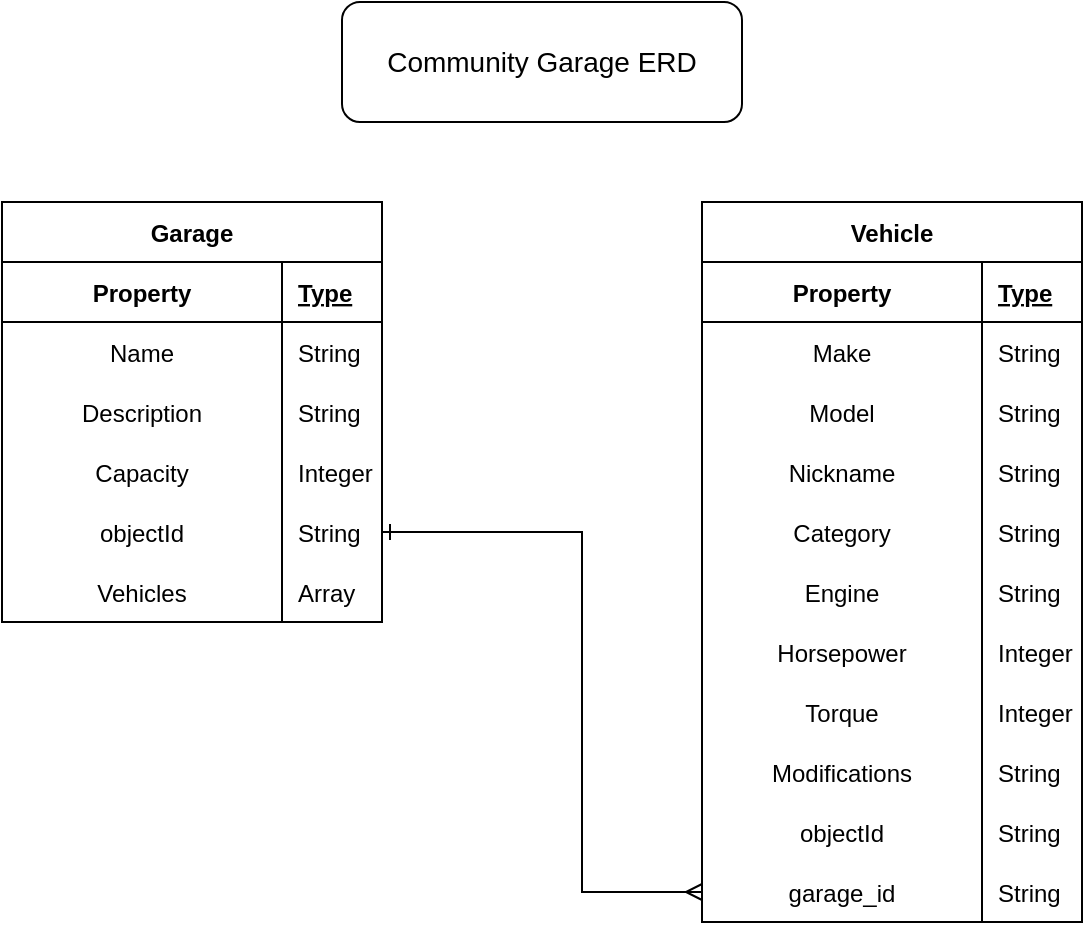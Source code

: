 <mxfile version="20.4.2" type="github">
  <diagram id="mfgf_DxSWvPRphigtXnv" name="Page-1">
    <mxGraphModel dx="946" dy="588" grid="1" gridSize="10" guides="1" tooltips="1" connect="1" arrows="1" fold="1" page="1" pageScale="1" pageWidth="850" pageHeight="1100" math="0" shadow="0">
      <root>
        <mxCell id="0" />
        <mxCell id="1" parent="0" />
        <mxCell id="8G7je8lipAlwb6NqFDqW-27" value="" style="edgeStyle=orthogonalEdgeStyle;rounded=0;orthogonalLoop=1;jettySize=auto;html=1;startArrow=ERone;startFill=0;endArrow=ERmany;endFill=0;exitX=1;exitY=0.5;exitDx=0;exitDy=0;entryX=0;entryY=0.5;entryDx=0;entryDy=0;" parent="1" source="8G7je8lipAlwb6NqFDqW-34" target="8G7je8lipAlwb6NqFDqW-37" edge="1">
          <mxGeometry relative="1" as="geometry">
            <Array as="points">
              <mxPoint x="420" y="285" />
              <mxPoint x="420" y="465" />
            </Array>
          </mxGeometry>
        </mxCell>
        <mxCell id="8G7je8lipAlwb6NqFDqW-1" value="Garage" style="shape=table;startSize=30;container=1;collapsible=1;childLayout=tableLayout;fixedRows=1;rowLines=0;fontStyle=1;align=center;resizeLast=1;" parent="1" vertex="1">
          <mxGeometry x="130" y="120" width="190" height="210" as="geometry">
            <mxRectangle x="160" y="120" width="80" height="30" as="alternateBounds" />
          </mxGeometry>
        </mxCell>
        <mxCell id="8G7je8lipAlwb6NqFDqW-2" value="" style="shape=tableRow;horizontal=0;startSize=0;swimlaneHead=0;swimlaneBody=0;fillColor=none;collapsible=0;dropTarget=0;points=[[0,0.5],[1,0.5]];portConstraint=eastwest;top=0;left=0;right=0;bottom=1;" parent="8G7je8lipAlwb6NqFDqW-1" vertex="1">
          <mxGeometry y="30" width="190" height="30" as="geometry" />
        </mxCell>
        <mxCell id="8G7je8lipAlwb6NqFDqW-3" value="Property" style="shape=partialRectangle;connectable=0;fillColor=none;top=0;left=0;bottom=0;right=0;fontStyle=1;overflow=hidden;" parent="8G7je8lipAlwb6NqFDqW-2" vertex="1">
          <mxGeometry width="140" height="30" as="geometry">
            <mxRectangle width="140" height="30" as="alternateBounds" />
          </mxGeometry>
        </mxCell>
        <mxCell id="8G7je8lipAlwb6NqFDqW-4" value="Type" style="shape=partialRectangle;connectable=0;fillColor=none;top=0;left=0;bottom=0;right=0;align=left;spacingLeft=6;fontStyle=5;overflow=hidden;" parent="8G7je8lipAlwb6NqFDqW-2" vertex="1">
          <mxGeometry x="140" width="50" height="30" as="geometry">
            <mxRectangle width="50" height="30" as="alternateBounds" />
          </mxGeometry>
        </mxCell>
        <mxCell id="8G7je8lipAlwb6NqFDqW-5" value="" style="shape=tableRow;horizontal=0;startSize=0;swimlaneHead=0;swimlaneBody=0;fillColor=none;collapsible=0;dropTarget=0;points=[[0,0.5],[1,0.5]];portConstraint=eastwest;top=0;left=0;right=0;bottom=0;" parent="8G7je8lipAlwb6NqFDqW-1" vertex="1">
          <mxGeometry y="60" width="190" height="30" as="geometry" />
        </mxCell>
        <mxCell id="8G7je8lipAlwb6NqFDqW-6" value="Name" style="shape=partialRectangle;connectable=0;fillColor=none;top=0;left=0;bottom=0;right=0;editable=1;overflow=hidden;" parent="8G7je8lipAlwb6NqFDqW-5" vertex="1">
          <mxGeometry width="140" height="30" as="geometry">
            <mxRectangle width="140" height="30" as="alternateBounds" />
          </mxGeometry>
        </mxCell>
        <mxCell id="8G7je8lipAlwb6NqFDqW-7" value="String" style="shape=partialRectangle;connectable=0;fillColor=none;top=0;left=0;bottom=0;right=0;align=left;spacingLeft=6;overflow=hidden;" parent="8G7je8lipAlwb6NqFDqW-5" vertex="1">
          <mxGeometry x="140" width="50" height="30" as="geometry">
            <mxRectangle width="50" height="30" as="alternateBounds" />
          </mxGeometry>
        </mxCell>
        <mxCell id="8G7je8lipAlwb6NqFDqW-8" value="" style="shape=tableRow;horizontal=0;startSize=0;swimlaneHead=0;swimlaneBody=0;fillColor=none;collapsible=0;dropTarget=0;points=[[0,0.5],[1,0.5]];portConstraint=eastwest;top=0;left=0;right=0;bottom=0;" parent="8G7je8lipAlwb6NqFDqW-1" vertex="1">
          <mxGeometry y="90" width="190" height="30" as="geometry" />
        </mxCell>
        <mxCell id="8G7je8lipAlwb6NqFDqW-9" value="Description" style="shape=partialRectangle;connectable=0;fillColor=none;top=0;left=0;bottom=0;right=0;editable=1;overflow=hidden;" parent="8G7je8lipAlwb6NqFDqW-8" vertex="1">
          <mxGeometry width="140" height="30" as="geometry">
            <mxRectangle width="140" height="30" as="alternateBounds" />
          </mxGeometry>
        </mxCell>
        <mxCell id="8G7je8lipAlwb6NqFDqW-10" value="String" style="shape=partialRectangle;connectable=0;fillColor=none;top=0;left=0;bottom=0;right=0;align=left;spacingLeft=6;overflow=hidden;" parent="8G7je8lipAlwb6NqFDqW-8" vertex="1">
          <mxGeometry x="140" width="50" height="30" as="geometry">
            <mxRectangle width="50" height="30" as="alternateBounds" />
          </mxGeometry>
        </mxCell>
        <mxCell id="8G7je8lipAlwb6NqFDqW-11" value="" style="shape=tableRow;horizontal=0;startSize=0;swimlaneHead=0;swimlaneBody=0;fillColor=none;collapsible=0;dropTarget=0;points=[[0,0.5],[1,0.5]];portConstraint=eastwest;top=0;left=0;right=0;bottom=0;" parent="8G7je8lipAlwb6NqFDqW-1" vertex="1">
          <mxGeometry y="120" width="190" height="30" as="geometry" />
        </mxCell>
        <mxCell id="8G7je8lipAlwb6NqFDqW-12" value="Capacity" style="shape=partialRectangle;connectable=0;fillColor=none;top=0;left=0;bottom=0;right=0;editable=1;overflow=hidden;" parent="8G7je8lipAlwb6NqFDqW-11" vertex="1">
          <mxGeometry width="140" height="30" as="geometry">
            <mxRectangle width="140" height="30" as="alternateBounds" />
          </mxGeometry>
        </mxCell>
        <mxCell id="8G7je8lipAlwb6NqFDqW-13" value="Integer" style="shape=partialRectangle;connectable=0;fillColor=none;top=0;left=0;bottom=0;right=0;align=left;spacingLeft=6;overflow=hidden;" parent="8G7je8lipAlwb6NqFDqW-11" vertex="1">
          <mxGeometry x="140" width="50" height="30" as="geometry">
            <mxRectangle width="50" height="30" as="alternateBounds" />
          </mxGeometry>
        </mxCell>
        <mxCell id="8G7je8lipAlwb6NqFDqW-34" style="shape=tableRow;horizontal=0;startSize=0;swimlaneHead=0;swimlaneBody=0;fillColor=none;collapsible=0;dropTarget=0;points=[[0,0.5],[1,0.5]];portConstraint=eastwest;top=0;left=0;right=0;bottom=0;" parent="8G7je8lipAlwb6NqFDqW-1" vertex="1">
          <mxGeometry y="150" width="190" height="30" as="geometry" />
        </mxCell>
        <mxCell id="8G7je8lipAlwb6NqFDqW-35" value="objectId" style="shape=partialRectangle;connectable=0;fillColor=none;top=0;left=0;bottom=0;right=0;editable=1;overflow=hidden;" parent="8G7je8lipAlwb6NqFDqW-34" vertex="1">
          <mxGeometry width="140" height="30" as="geometry">
            <mxRectangle width="140" height="30" as="alternateBounds" />
          </mxGeometry>
        </mxCell>
        <mxCell id="8G7je8lipAlwb6NqFDqW-36" value="String" style="shape=partialRectangle;connectable=0;fillColor=none;top=0;left=0;bottom=0;right=0;align=left;spacingLeft=6;overflow=hidden;" parent="8G7je8lipAlwb6NqFDqW-34" vertex="1">
          <mxGeometry x="140" width="50" height="30" as="geometry">
            <mxRectangle width="50" height="30" as="alternateBounds" />
          </mxGeometry>
        </mxCell>
        <mxCell id="OGnzqwqpYi_XJ-3Nk9AH-11" style="shape=tableRow;horizontal=0;startSize=0;swimlaneHead=0;swimlaneBody=0;fillColor=none;collapsible=0;dropTarget=0;points=[[0,0.5],[1,0.5]];portConstraint=eastwest;top=0;left=0;right=0;bottom=0;" vertex="1" parent="8G7je8lipAlwb6NqFDqW-1">
          <mxGeometry y="180" width="190" height="30" as="geometry" />
        </mxCell>
        <mxCell id="OGnzqwqpYi_XJ-3Nk9AH-12" value="Vehicles" style="shape=partialRectangle;connectable=0;fillColor=none;top=0;left=0;bottom=0;right=0;editable=1;overflow=hidden;" vertex="1" parent="OGnzqwqpYi_XJ-3Nk9AH-11">
          <mxGeometry width="140" height="30" as="geometry">
            <mxRectangle width="140" height="30" as="alternateBounds" />
          </mxGeometry>
        </mxCell>
        <mxCell id="OGnzqwqpYi_XJ-3Nk9AH-13" value="Array" style="shape=partialRectangle;connectable=0;fillColor=none;top=0;left=0;bottom=0;right=0;align=left;spacingLeft=6;overflow=hidden;" vertex="1" parent="OGnzqwqpYi_XJ-3Nk9AH-11">
          <mxGeometry x="140" width="50" height="30" as="geometry">
            <mxRectangle width="50" height="30" as="alternateBounds" />
          </mxGeometry>
        </mxCell>
        <mxCell id="8G7je8lipAlwb6NqFDqW-14" value="Vehicle" style="shape=table;startSize=30;container=1;collapsible=1;childLayout=tableLayout;fixedRows=1;rowLines=0;fontStyle=1;align=center;resizeLast=1;" parent="1" vertex="1">
          <mxGeometry x="480" y="120" width="190" height="360" as="geometry">
            <mxRectangle x="160" y="120" width="80" height="30" as="alternateBounds" />
          </mxGeometry>
        </mxCell>
        <mxCell id="8G7je8lipAlwb6NqFDqW-15" value="" style="shape=tableRow;horizontal=0;startSize=0;swimlaneHead=0;swimlaneBody=0;fillColor=none;collapsible=0;dropTarget=0;points=[[0,0.5],[1,0.5]];portConstraint=eastwest;top=0;left=0;right=0;bottom=1;" parent="8G7je8lipAlwb6NqFDqW-14" vertex="1">
          <mxGeometry y="30" width="190" height="30" as="geometry" />
        </mxCell>
        <mxCell id="8G7je8lipAlwb6NqFDqW-16" value="Property" style="shape=partialRectangle;connectable=0;fillColor=none;top=0;left=0;bottom=0;right=0;fontStyle=1;overflow=hidden;" parent="8G7je8lipAlwb6NqFDqW-15" vertex="1">
          <mxGeometry width="140" height="30" as="geometry">
            <mxRectangle width="140" height="30" as="alternateBounds" />
          </mxGeometry>
        </mxCell>
        <mxCell id="8G7je8lipAlwb6NqFDqW-17" value="Type" style="shape=partialRectangle;connectable=0;fillColor=none;top=0;left=0;bottom=0;right=0;align=left;spacingLeft=6;fontStyle=5;overflow=hidden;" parent="8G7je8lipAlwb6NqFDqW-15" vertex="1">
          <mxGeometry x="140" width="50" height="30" as="geometry">
            <mxRectangle width="50" height="30" as="alternateBounds" />
          </mxGeometry>
        </mxCell>
        <mxCell id="8G7je8lipAlwb6NqFDqW-18" value="" style="shape=tableRow;horizontal=0;startSize=0;swimlaneHead=0;swimlaneBody=0;fillColor=none;collapsible=0;dropTarget=0;points=[[0,0.5],[1,0.5]];portConstraint=eastwest;top=0;left=0;right=0;bottom=0;" parent="8G7je8lipAlwb6NqFDqW-14" vertex="1">
          <mxGeometry y="60" width="190" height="30" as="geometry" />
        </mxCell>
        <mxCell id="8G7je8lipAlwb6NqFDqW-19" value="Make" style="shape=partialRectangle;connectable=0;fillColor=none;top=0;left=0;bottom=0;right=0;editable=1;overflow=hidden;" parent="8G7je8lipAlwb6NqFDqW-18" vertex="1">
          <mxGeometry width="140" height="30" as="geometry">
            <mxRectangle width="140" height="30" as="alternateBounds" />
          </mxGeometry>
        </mxCell>
        <mxCell id="8G7je8lipAlwb6NqFDqW-20" value="String" style="shape=partialRectangle;connectable=0;fillColor=none;top=0;left=0;bottom=0;right=0;align=left;spacingLeft=6;overflow=hidden;" parent="8G7je8lipAlwb6NqFDqW-18" vertex="1">
          <mxGeometry x="140" width="50" height="30" as="geometry">
            <mxRectangle width="50" height="30" as="alternateBounds" />
          </mxGeometry>
        </mxCell>
        <mxCell id="8G7je8lipAlwb6NqFDqW-21" value="" style="shape=tableRow;horizontal=0;startSize=0;swimlaneHead=0;swimlaneBody=0;fillColor=none;collapsible=0;dropTarget=0;points=[[0,0.5],[1,0.5]];portConstraint=eastwest;top=0;left=0;right=0;bottom=0;" parent="8G7je8lipAlwb6NqFDqW-14" vertex="1">
          <mxGeometry y="90" width="190" height="30" as="geometry" />
        </mxCell>
        <mxCell id="8G7je8lipAlwb6NqFDqW-22" value="Model" style="shape=partialRectangle;connectable=0;fillColor=none;top=0;left=0;bottom=0;right=0;editable=1;overflow=hidden;" parent="8G7je8lipAlwb6NqFDqW-21" vertex="1">
          <mxGeometry width="140" height="30" as="geometry">
            <mxRectangle width="140" height="30" as="alternateBounds" />
          </mxGeometry>
        </mxCell>
        <mxCell id="8G7je8lipAlwb6NqFDqW-23" value="String" style="shape=partialRectangle;connectable=0;fillColor=none;top=0;left=0;bottom=0;right=0;align=left;spacingLeft=6;overflow=hidden;" parent="8G7je8lipAlwb6NqFDqW-21" vertex="1">
          <mxGeometry x="140" width="50" height="30" as="geometry">
            <mxRectangle width="50" height="30" as="alternateBounds" />
          </mxGeometry>
        </mxCell>
        <mxCell id="8G7je8lipAlwb6NqFDqW-24" value="" style="shape=tableRow;horizontal=0;startSize=0;swimlaneHead=0;swimlaneBody=0;fillColor=none;collapsible=0;dropTarget=0;points=[[0,0.5],[1,0.5]];portConstraint=eastwest;top=0;left=0;right=0;bottom=0;" parent="8G7je8lipAlwb6NqFDqW-14" vertex="1">
          <mxGeometry y="120" width="190" height="30" as="geometry" />
        </mxCell>
        <mxCell id="8G7je8lipAlwb6NqFDqW-25" value="Nickname" style="shape=partialRectangle;connectable=0;fillColor=none;top=0;left=0;bottom=0;right=0;editable=1;overflow=hidden;" parent="8G7je8lipAlwb6NqFDqW-24" vertex="1">
          <mxGeometry width="140" height="30" as="geometry">
            <mxRectangle width="140" height="30" as="alternateBounds" />
          </mxGeometry>
        </mxCell>
        <mxCell id="8G7je8lipAlwb6NqFDqW-26" value="String" style="shape=partialRectangle;connectable=0;fillColor=none;top=0;left=0;bottom=0;right=0;align=left;spacingLeft=6;overflow=hidden;" parent="8G7je8lipAlwb6NqFDqW-24" vertex="1">
          <mxGeometry x="140" width="50" height="30" as="geometry">
            <mxRectangle width="50" height="30" as="alternateBounds" />
          </mxGeometry>
        </mxCell>
        <mxCell id="dCpzDybhtS82MDEVjnS--1" style="shape=tableRow;horizontal=0;startSize=0;swimlaneHead=0;swimlaneBody=0;fillColor=none;collapsible=0;dropTarget=0;points=[[0,0.5],[1,0.5]];portConstraint=eastwest;top=0;left=0;right=0;bottom=0;" parent="8G7je8lipAlwb6NqFDqW-14" vertex="1">
          <mxGeometry y="150" width="190" height="30" as="geometry" />
        </mxCell>
        <mxCell id="dCpzDybhtS82MDEVjnS--2" value="Category" style="shape=partialRectangle;connectable=0;fillColor=none;top=0;left=0;bottom=0;right=0;editable=1;overflow=hidden;" parent="dCpzDybhtS82MDEVjnS--1" vertex="1">
          <mxGeometry width="140" height="30" as="geometry">
            <mxRectangle width="140" height="30" as="alternateBounds" />
          </mxGeometry>
        </mxCell>
        <mxCell id="dCpzDybhtS82MDEVjnS--3" value="String" style="shape=partialRectangle;connectable=0;fillColor=none;top=0;left=0;bottom=0;right=0;align=left;spacingLeft=6;overflow=hidden;" parent="dCpzDybhtS82MDEVjnS--1" vertex="1">
          <mxGeometry x="140" width="50" height="30" as="geometry">
            <mxRectangle width="50" height="30" as="alternateBounds" />
          </mxGeometry>
        </mxCell>
        <mxCell id="OGnzqwqpYi_XJ-3Nk9AH-7" style="shape=tableRow;horizontal=0;startSize=0;swimlaneHead=0;swimlaneBody=0;fillColor=none;collapsible=0;dropTarget=0;points=[[0,0.5],[1,0.5]];portConstraint=eastwest;top=0;left=0;right=0;bottom=0;" vertex="1" parent="8G7je8lipAlwb6NqFDqW-14">
          <mxGeometry y="180" width="190" height="30" as="geometry" />
        </mxCell>
        <mxCell id="OGnzqwqpYi_XJ-3Nk9AH-8" value="Engine" style="shape=partialRectangle;connectable=0;fillColor=none;top=0;left=0;bottom=0;right=0;editable=1;overflow=hidden;" vertex="1" parent="OGnzqwqpYi_XJ-3Nk9AH-7">
          <mxGeometry width="140" height="30" as="geometry">
            <mxRectangle width="140" height="30" as="alternateBounds" />
          </mxGeometry>
        </mxCell>
        <mxCell id="OGnzqwqpYi_XJ-3Nk9AH-9" value="String" style="shape=partialRectangle;connectable=0;fillColor=none;top=0;left=0;bottom=0;right=0;align=left;spacingLeft=6;overflow=hidden;" vertex="1" parent="OGnzqwqpYi_XJ-3Nk9AH-7">
          <mxGeometry x="140" width="50" height="30" as="geometry">
            <mxRectangle width="50" height="30" as="alternateBounds" />
          </mxGeometry>
        </mxCell>
        <mxCell id="OGnzqwqpYi_XJ-3Nk9AH-4" style="shape=tableRow;horizontal=0;startSize=0;swimlaneHead=0;swimlaneBody=0;fillColor=none;collapsible=0;dropTarget=0;points=[[0,0.5],[1,0.5]];portConstraint=eastwest;top=0;left=0;right=0;bottom=0;" vertex="1" parent="8G7je8lipAlwb6NqFDqW-14">
          <mxGeometry y="210" width="190" height="30" as="geometry" />
        </mxCell>
        <mxCell id="OGnzqwqpYi_XJ-3Nk9AH-5" value="Horsepower" style="shape=partialRectangle;connectable=0;fillColor=none;top=0;left=0;bottom=0;right=0;editable=1;overflow=hidden;" vertex="1" parent="OGnzqwqpYi_XJ-3Nk9AH-4">
          <mxGeometry width="140" height="30" as="geometry">
            <mxRectangle width="140" height="30" as="alternateBounds" />
          </mxGeometry>
        </mxCell>
        <mxCell id="OGnzqwqpYi_XJ-3Nk9AH-6" value="Integer" style="shape=partialRectangle;connectable=0;fillColor=none;top=0;left=0;bottom=0;right=0;align=left;spacingLeft=6;overflow=hidden;" vertex="1" parent="OGnzqwqpYi_XJ-3Nk9AH-4">
          <mxGeometry x="140" width="50" height="30" as="geometry">
            <mxRectangle width="50" height="30" as="alternateBounds" />
          </mxGeometry>
        </mxCell>
        <mxCell id="OGnzqwqpYi_XJ-3Nk9AH-1" style="shape=tableRow;horizontal=0;startSize=0;swimlaneHead=0;swimlaneBody=0;fillColor=none;collapsible=0;dropTarget=0;points=[[0,0.5],[1,0.5]];portConstraint=eastwest;top=0;left=0;right=0;bottom=0;" vertex="1" parent="8G7je8lipAlwb6NqFDqW-14">
          <mxGeometry y="240" width="190" height="30" as="geometry" />
        </mxCell>
        <mxCell id="OGnzqwqpYi_XJ-3Nk9AH-2" value="Torque" style="shape=partialRectangle;connectable=0;fillColor=none;top=0;left=0;bottom=0;right=0;editable=1;overflow=hidden;" vertex="1" parent="OGnzqwqpYi_XJ-3Nk9AH-1">
          <mxGeometry width="140" height="30" as="geometry">
            <mxRectangle width="140" height="30" as="alternateBounds" />
          </mxGeometry>
        </mxCell>
        <mxCell id="OGnzqwqpYi_XJ-3Nk9AH-3" value="Integer" style="shape=partialRectangle;connectable=0;fillColor=none;top=0;left=0;bottom=0;right=0;align=left;spacingLeft=6;overflow=hidden;" vertex="1" parent="OGnzqwqpYi_XJ-3Nk9AH-1">
          <mxGeometry x="140" width="50" height="30" as="geometry">
            <mxRectangle width="50" height="30" as="alternateBounds" />
          </mxGeometry>
        </mxCell>
        <mxCell id="8G7je8lipAlwb6NqFDqW-28" style="shape=tableRow;horizontal=0;startSize=0;swimlaneHead=0;swimlaneBody=0;fillColor=none;collapsible=0;dropTarget=0;points=[[0,0.5],[1,0.5]];portConstraint=eastwest;top=0;left=0;right=0;bottom=0;" parent="8G7je8lipAlwb6NqFDqW-14" vertex="1">
          <mxGeometry y="270" width="190" height="30" as="geometry" />
        </mxCell>
        <mxCell id="8G7je8lipAlwb6NqFDqW-29" value="Modifications" style="shape=partialRectangle;connectable=0;fillColor=none;top=0;left=0;bottom=0;right=0;editable=1;overflow=hidden;" parent="8G7je8lipAlwb6NqFDqW-28" vertex="1">
          <mxGeometry width="140" height="30" as="geometry">
            <mxRectangle width="140" height="30" as="alternateBounds" />
          </mxGeometry>
        </mxCell>
        <mxCell id="8G7je8lipAlwb6NqFDqW-30" value="String" style="shape=partialRectangle;connectable=0;fillColor=none;top=0;left=0;bottom=0;right=0;align=left;spacingLeft=6;overflow=hidden;" parent="8G7je8lipAlwb6NqFDqW-28" vertex="1">
          <mxGeometry x="140" width="50" height="30" as="geometry">
            <mxRectangle width="50" height="30" as="alternateBounds" />
          </mxGeometry>
        </mxCell>
        <mxCell id="8G7je8lipAlwb6NqFDqW-31" style="shape=tableRow;horizontal=0;startSize=0;swimlaneHead=0;swimlaneBody=0;fillColor=none;collapsible=0;dropTarget=0;points=[[0,0.5],[1,0.5]];portConstraint=eastwest;top=0;left=0;right=0;bottom=0;" parent="8G7je8lipAlwb6NqFDqW-14" vertex="1">
          <mxGeometry y="300" width="190" height="30" as="geometry" />
        </mxCell>
        <mxCell id="8G7je8lipAlwb6NqFDqW-32" value="objectId" style="shape=partialRectangle;connectable=0;fillColor=none;top=0;left=0;bottom=0;right=0;editable=1;overflow=hidden;" parent="8G7je8lipAlwb6NqFDqW-31" vertex="1">
          <mxGeometry width="140" height="30" as="geometry">
            <mxRectangle width="140" height="30" as="alternateBounds" />
          </mxGeometry>
        </mxCell>
        <mxCell id="8G7je8lipAlwb6NqFDqW-33" value="String" style="shape=partialRectangle;connectable=0;fillColor=none;top=0;left=0;bottom=0;right=0;align=left;spacingLeft=6;overflow=hidden;" parent="8G7je8lipAlwb6NqFDqW-31" vertex="1">
          <mxGeometry x="140" width="50" height="30" as="geometry">
            <mxRectangle width="50" height="30" as="alternateBounds" />
          </mxGeometry>
        </mxCell>
        <mxCell id="8G7je8lipAlwb6NqFDqW-37" style="shape=tableRow;horizontal=0;startSize=0;swimlaneHead=0;swimlaneBody=0;fillColor=none;collapsible=0;dropTarget=0;points=[[0,0.5],[1,0.5]];portConstraint=eastwest;top=0;left=0;right=0;bottom=0;" parent="8G7je8lipAlwb6NqFDqW-14" vertex="1">
          <mxGeometry y="330" width="190" height="30" as="geometry" />
        </mxCell>
        <mxCell id="8G7je8lipAlwb6NqFDqW-38" value="garage_id" style="shape=partialRectangle;connectable=0;fillColor=none;top=0;left=0;bottom=0;right=0;editable=1;overflow=hidden;" parent="8G7je8lipAlwb6NqFDqW-37" vertex="1">
          <mxGeometry width="140" height="30" as="geometry">
            <mxRectangle width="140" height="30" as="alternateBounds" />
          </mxGeometry>
        </mxCell>
        <mxCell id="8G7je8lipAlwb6NqFDqW-39" value="String" style="shape=partialRectangle;connectable=0;fillColor=none;top=0;left=0;bottom=0;right=0;align=left;spacingLeft=6;overflow=hidden;" parent="8G7je8lipAlwb6NqFDqW-37" vertex="1">
          <mxGeometry x="140" width="50" height="30" as="geometry">
            <mxRectangle width="50" height="30" as="alternateBounds" />
          </mxGeometry>
        </mxCell>
        <mxCell id="OGnzqwqpYi_XJ-3Nk9AH-10" value="&lt;font style=&quot;&quot;&gt;&lt;font style=&quot;font-size: 14px;&quot;&gt;Community Garage ERD&lt;/font&gt;&lt;br&gt;&lt;/font&gt;" style="rounded=1;whiteSpace=wrap;html=1;" vertex="1" parent="1">
          <mxGeometry x="300" y="20" width="200" height="60" as="geometry" />
        </mxCell>
      </root>
    </mxGraphModel>
  </diagram>
</mxfile>
